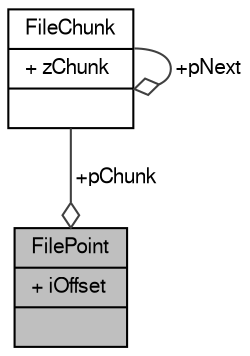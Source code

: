 digraph "FilePoint"
{
  edge [fontname="FreeSans",fontsize="10",labelfontname="FreeSans",labelfontsize="10"];
  node [fontname="FreeSans",fontsize="10",shape=record];
  Node1 [label="{FilePoint\n|+ iOffset\l|}",height=0.2,width=0.4,color="black", fillcolor="grey75", style="filled", fontcolor="black"];
  Node2 -> Node1 [color="grey25",fontsize="10",style="solid",label=" +pChunk" ,arrowhead="odiamond",fontname="FreeSans"];
  Node2 [label="{FileChunk\n|+ zChunk\l|}",height=0.2,width=0.4,color="black", fillcolor="white", style="filled",URL="$structFileChunk.html"];
  Node2 -> Node2 [color="grey25",fontsize="10",style="solid",label=" +pNext" ,arrowhead="odiamond",fontname="FreeSans"];
}
